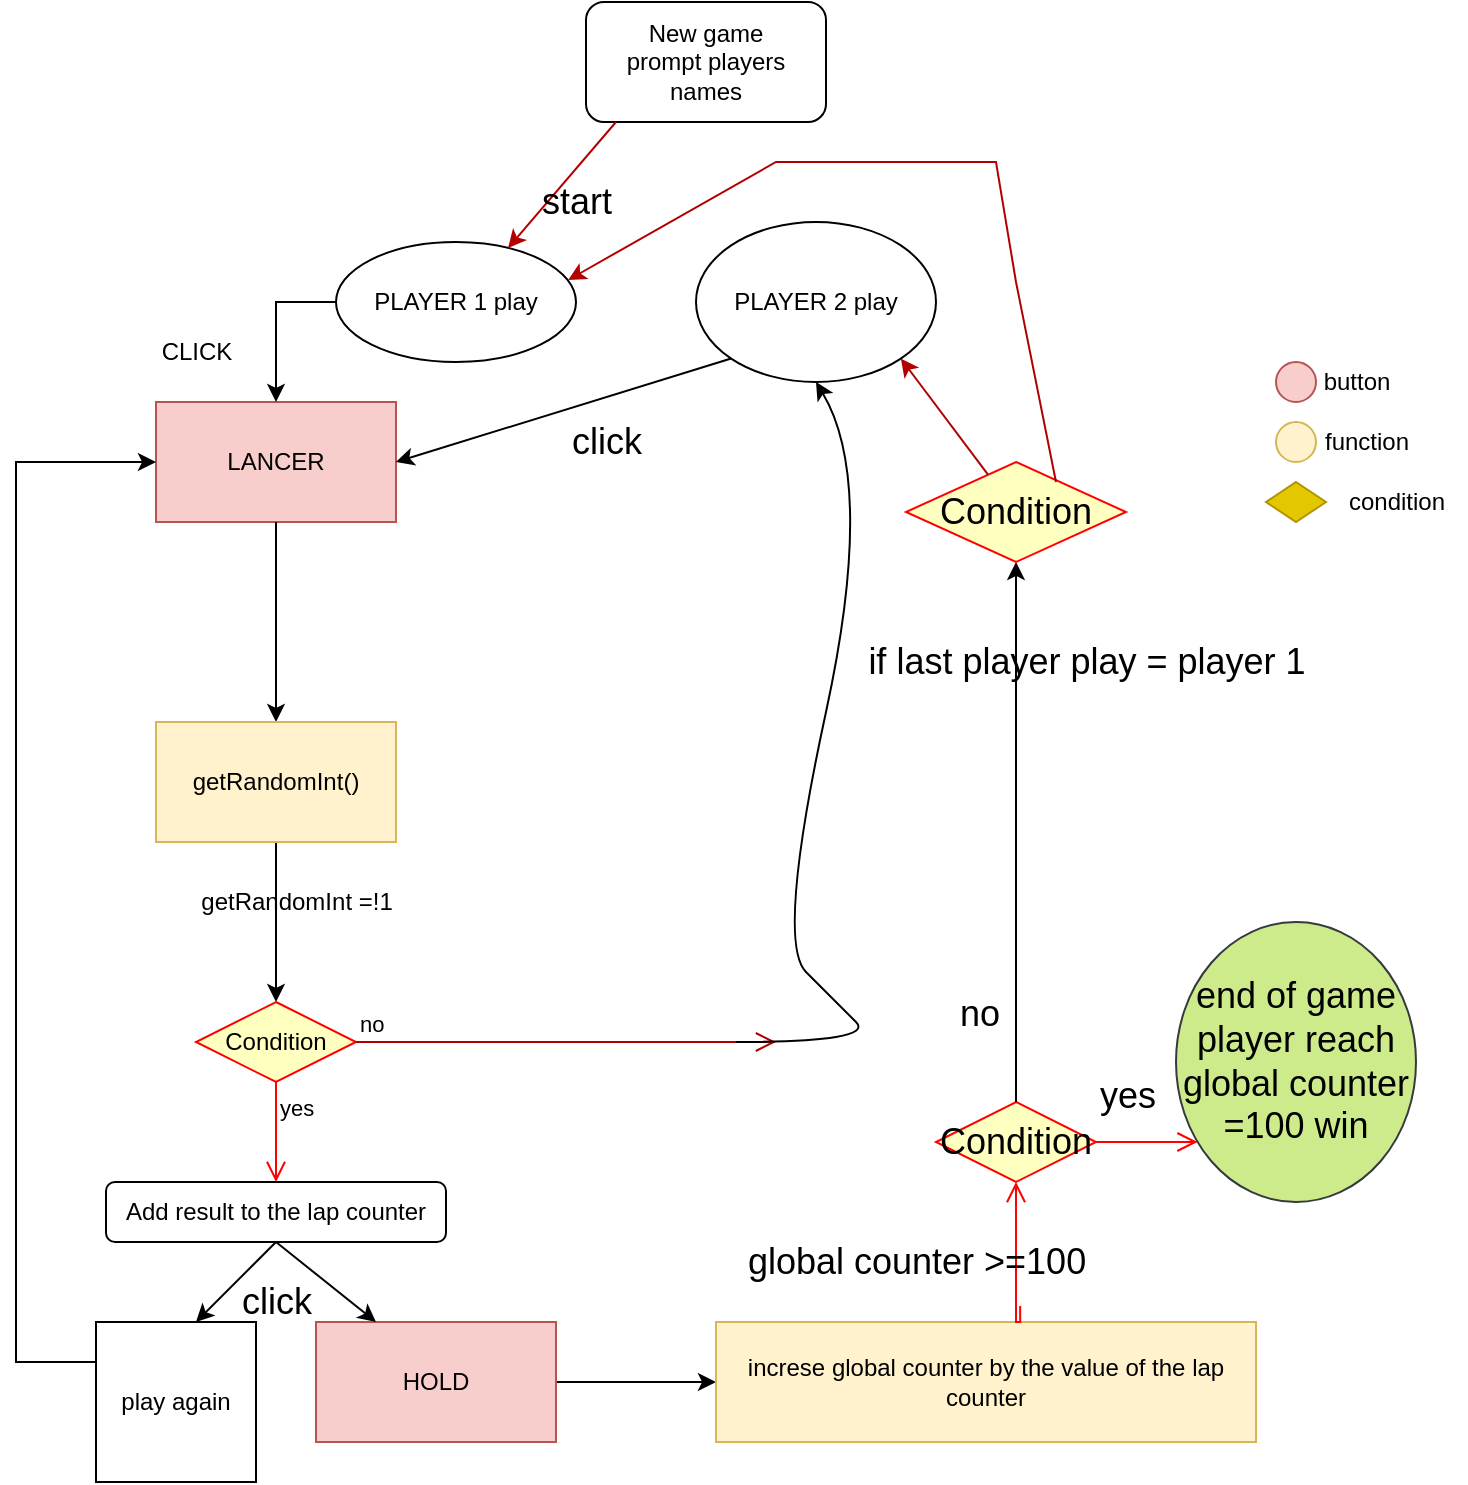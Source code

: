 <mxfile version="20.0.4" type="github"><diagram id="jUOoOkErR--H66sNRQ1K" name="Page-1"><mxGraphModel dx="1050" dy="1808" grid="1" gridSize="10" guides="1" tooltips="1" connect="1" arrows="1" fold="1" page="1" pageScale="1" pageWidth="850" pageHeight="1100" math="0" shadow="0"><root><mxCell id="0"/><mxCell id="1" parent="0"/><mxCell id="iNhch3TdaaN_y4zgCskS-26" value="" style="edgeStyle=orthogonalEdgeStyle;rounded=0;orthogonalLoop=1;jettySize=auto;html=1;" edge="1" parent="1" source="iNhch3TdaaN_y4zgCskS-1" target="iNhch3TdaaN_y4zgCskS-25"><mxGeometry relative="1" as="geometry"/></mxCell><mxCell id="iNhch3TdaaN_y4zgCskS-1" value="HOLD" style="rounded=0;whiteSpace=wrap;html=1;fillColor=#f8cecc;strokeColor=#b85450;" vertex="1" parent="1"><mxGeometry x="170" y="540" width="120" height="60" as="geometry"/></mxCell><mxCell id="iNhch3TdaaN_y4zgCskS-2" value="LANCER" style="rounded=0;whiteSpace=wrap;html=1;fillColor=#f8cecc;strokeColor=#b85450;" vertex="1" parent="1"><mxGeometry x="90" y="80" width="120" height="60" as="geometry"/></mxCell><mxCell id="iNhch3TdaaN_y4zgCskS-3" value="" style="endArrow=classic;html=1;rounded=0;entryX=0.5;entryY=0;entryDx=0;entryDy=0;" edge="1" parent="1" target="iNhch3TdaaN_y4zgCskS-5"><mxGeometry width="50" height="50" relative="1" as="geometry"><mxPoint x="150" y="140" as="sourcePoint"/><mxPoint x="150" y="230" as="targetPoint"/></mxGeometry></mxCell><mxCell id="iNhch3TdaaN_y4zgCskS-4" value="" style="endArrow=classic;html=1;rounded=0;exitX=0;exitY=0.25;exitDx=0;exitDy=0;entryX=0;entryY=0.5;entryDx=0;entryDy=0;" edge="1" parent="1" source="iNhch3TdaaN_y4zgCskS-21" target="iNhch3TdaaN_y4zgCskS-2"><mxGeometry width="50" height="50" relative="1" as="geometry"><mxPoint x="20" y="570" as="sourcePoint"/><mxPoint x="20" y="100" as="targetPoint"/><Array as="points"><mxPoint x="20" y="560"/><mxPoint x="20" y="540"/><mxPoint x="20" y="110"/></Array></mxGeometry></mxCell><mxCell id="iNhch3TdaaN_y4zgCskS-8" value="" style="edgeStyle=orthogonalEdgeStyle;rounded=0;orthogonalLoop=1;jettySize=auto;html=1;" edge="1" parent="1" source="iNhch3TdaaN_y4zgCskS-5"><mxGeometry relative="1" as="geometry"><mxPoint x="150" y="380" as="targetPoint"/></mxGeometry></mxCell><mxCell id="iNhch3TdaaN_y4zgCskS-5" value="getRandomInt()" style="rounded=0;whiteSpace=wrap;html=1;fillColor=#fff2cc;strokeColor=#d6b656;" vertex="1" parent="1"><mxGeometry x="90" y="240" width="120" height="60" as="geometry"/></mxCell><mxCell id="iNhch3TdaaN_y4zgCskS-6" value="CLICK" style="text;html=1;align=center;verticalAlign=middle;resizable=0;points=[];autosize=1;strokeColor=none;fillColor=none;" vertex="1" parent="1"><mxGeometry x="80" y="40" width="60" height="30" as="geometry"/></mxCell><mxCell id="iNhch3TdaaN_y4zgCskS-9" value="Condition" style="rhombus;whiteSpace=wrap;html=1;fillColor=#ffffc0;strokeColor=#ff0000;" vertex="1" parent="1"><mxGeometry x="110" y="380" width="80" height="40" as="geometry"/></mxCell><mxCell id="iNhch3TdaaN_y4zgCskS-10" value="no" style="edgeStyle=orthogonalEdgeStyle;html=1;align=left;verticalAlign=bottom;endArrow=open;endSize=8;strokeColor=#B20000;rounded=0;fillColor=#e51400;" edge="1" source="iNhch3TdaaN_y4zgCskS-9" parent="1"><mxGeometry x="-1" relative="1" as="geometry"><mxPoint x="400" y="400" as="targetPoint"/></mxGeometry></mxCell><mxCell id="iNhch3TdaaN_y4zgCskS-11" value="yes" style="edgeStyle=orthogonalEdgeStyle;html=1;align=left;verticalAlign=top;endArrow=open;endSize=8;strokeColor=#ff0000;rounded=0;entryX=0.5;entryY=0;entryDx=0;entryDy=0;" edge="1" source="iNhch3TdaaN_y4zgCskS-9" parent="1" target="iNhch3TdaaN_y4zgCskS-39"><mxGeometry x="-1" relative="1" as="geometry"><mxPoint x="150" y="430" as="targetPoint"/><Array as="points"/></mxGeometry></mxCell><mxCell id="iNhch3TdaaN_y4zgCskS-14" value="getRandomInt =!1 " style="text;html=1;align=center;verticalAlign=middle;resizable=0;points=[];autosize=1;strokeColor=none;fillColor=none;" vertex="1" parent="1"><mxGeometry x="100" y="315" width="120" height="30" as="geometry"/></mxCell><mxCell id="iNhch3TdaaN_y4zgCskS-17" value="" style="edgeStyle=orthogonalEdgeStyle;rounded=0;orthogonalLoop=1;jettySize=auto;html=1;entryX=0.5;entryY=0;entryDx=0;entryDy=0;" edge="1" parent="1" source="iNhch3TdaaN_y4zgCskS-15" target="iNhch3TdaaN_y4zgCskS-2"><mxGeometry relative="1" as="geometry"><mxPoint x="80" y="30" as="targetPoint"/><Array as="points"><mxPoint x="150" y="30"/></Array></mxGeometry></mxCell><mxCell id="iNhch3TdaaN_y4zgCskS-15" value="PLAYER 1 play" style="ellipse;whiteSpace=wrap;html=1;" vertex="1" parent="1"><mxGeometry x="180" width="120" height="60" as="geometry"/></mxCell><mxCell id="iNhch3TdaaN_y4zgCskS-18" value="" style="curved=1;endArrow=classic;html=1;rounded=0;entryX=0.5;entryY=1;entryDx=0;entryDy=0;" edge="1" parent="1" target="iNhch3TdaaN_y4zgCskS-20"><mxGeometry width="50" height="50" relative="1" as="geometry"><mxPoint x="380" y="400" as="sourcePoint"/><mxPoint x="450" y="350" as="targetPoint"/><Array as="points"><mxPoint x="450" y="400"/><mxPoint x="430" y="380"/><mxPoint x="400" y="350"/><mxPoint x="450" y="120"/></Array></mxGeometry></mxCell><mxCell id="iNhch3TdaaN_y4zgCskS-20" value="PLAYER 2 play" style="ellipse;whiteSpace=wrap;html=1;" vertex="1" parent="1"><mxGeometry x="360" y="-10" width="120" height="80" as="geometry"/></mxCell><mxCell id="iNhch3TdaaN_y4zgCskS-21" value="play again" style="whiteSpace=wrap;html=1;aspect=fixed;" vertex="1" parent="1"><mxGeometry x="60" y="540" width="80" height="80" as="geometry"/></mxCell><mxCell id="iNhch3TdaaN_y4zgCskS-22" value="" style="endArrow=classic;html=1;rounded=0;" edge="1" parent="1"><mxGeometry width="50" height="50" relative="1" as="geometry"><mxPoint x="150" y="500" as="sourcePoint"/><mxPoint x="200" y="540" as="targetPoint"/></mxGeometry></mxCell><mxCell id="iNhch3TdaaN_y4zgCskS-24" value="" style="endArrow=classic;html=1;rounded=0;" edge="1" parent="1"><mxGeometry width="50" height="50" relative="1" as="geometry"><mxPoint x="150" y="500" as="sourcePoint"/><mxPoint x="110" y="540" as="targetPoint"/></mxGeometry></mxCell><mxCell id="iNhch3TdaaN_y4zgCskS-25" value="increse global counter by the value of the lap counter" style="rounded=0;whiteSpace=wrap;html=1;fillColor=#fff2cc;strokeColor=#d6b656;" vertex="1" parent="1"><mxGeometry x="370" y="540" width="270" height="60" as="geometry"/></mxCell><mxCell id="iNhch3TdaaN_y4zgCskS-29" value="" style="ellipse;whiteSpace=wrap;html=1;fillColor=#f8cecc;strokeColor=#b85450;" vertex="1" parent="1"><mxGeometry x="650" y="60" width="20" height="20" as="geometry"/></mxCell><mxCell id="iNhch3TdaaN_y4zgCskS-30" value="button" style="text;html=1;align=center;verticalAlign=middle;resizable=0;points=[];autosize=1;strokeColor=none;fillColor=none;" vertex="1" parent="1"><mxGeometry x="660" y="55" width="60" height="30" as="geometry"/></mxCell><mxCell id="iNhch3TdaaN_y4zgCskS-32" value="" style="ellipse;whiteSpace=wrap;html=1;fillColor=#fff2cc;strokeColor=#d6b656;" vertex="1" parent="1"><mxGeometry x="650" y="90" width="20" height="20" as="geometry"/></mxCell><mxCell id="iNhch3TdaaN_y4zgCskS-39" value="Add result to the lap counter" style="rounded=1;whiteSpace=wrap;html=1;" vertex="1" parent="1"><mxGeometry x="65" y="470" width="170" height="30" as="geometry"/></mxCell><mxCell id="iNhch3TdaaN_y4zgCskS-43" value="&lt;div&gt;New game&lt;/div&gt;&lt;div&gt;prompt players names&lt;br&gt;&lt;/div&gt;" style="rounded=1;whiteSpace=wrap;html=1;" vertex="1" parent="1"><mxGeometry x="305" y="-120" width="120" height="60" as="geometry"/></mxCell><mxCell id="iNhch3TdaaN_y4zgCskS-44" value="" style="endArrow=classic;html=1;rounded=0;entryX=0.717;entryY=0.05;entryDx=0;entryDy=0;entryPerimeter=0;fillColor=#e51400;strokeColor=#B20000;" edge="1" parent="1" target="iNhch3TdaaN_y4zgCskS-15"><mxGeometry width="50" height="50" relative="1" as="geometry"><mxPoint x="320" y="-60" as="sourcePoint"/><mxPoint x="260" y="10" as="targetPoint"/></mxGeometry></mxCell><mxCell id="iNhch3TdaaN_y4zgCskS-45" value="function" style="text;html=1;align=center;verticalAlign=middle;resizable=0;points=[];autosize=1;strokeColor=none;fillColor=none;" vertex="1" parent="1"><mxGeometry x="660" y="85" width="70" height="30" as="geometry"/></mxCell><mxCell id="iNhch3TdaaN_y4zgCskS-46" value="" style="rhombus;whiteSpace=wrap;html=1;rotation=0;fillColor=#e3c800;fontColor=#000000;strokeColor=#B09500;" vertex="1" parent="1"><mxGeometry x="645" y="120" width="30" height="20" as="geometry"/></mxCell><mxCell id="iNhch3TdaaN_y4zgCskS-48" value="condition" style="text;html=1;align=center;verticalAlign=middle;resizable=0;points=[];autosize=1;strokeColor=none;fillColor=none;" vertex="1" parent="1"><mxGeometry x="675" y="115" width="70" height="30" as="geometry"/></mxCell><mxCell id="iNhch3TdaaN_y4zgCskS-57" value="" style="endArrow=classic;html=1;rounded=0;exitX=0;exitY=1;exitDx=0;exitDy=0;entryX=1;entryY=0.5;entryDx=0;entryDy=0;" edge="1" parent="1" source="iNhch3TdaaN_y4zgCskS-20" target="iNhch3TdaaN_y4zgCskS-2"><mxGeometry width="50" height="50" relative="1" as="geometry"><mxPoint x="280" y="270" as="sourcePoint"/><mxPoint x="330" y="220" as="targetPoint"/></mxGeometry></mxCell><mxCell id="iNhch3TdaaN_y4zgCskS-58" value="&lt;font style=&quot;font-size: 18px;&quot;&gt;click&lt;/font&gt;" style="text;html=1;align=center;verticalAlign=middle;resizable=0;points=[];autosize=1;strokeColor=none;fillColor=none;" vertex="1" parent="1"><mxGeometry x="285" y="80" width="60" height="40" as="geometry"/></mxCell><mxCell id="iNhch3TdaaN_y4zgCskS-59" value="click" style="text;html=1;align=center;verticalAlign=middle;resizable=0;points=[];autosize=1;strokeColor=none;fillColor=none;fontSize=18;" vertex="1" parent="1"><mxGeometry x="120" y="510" width="60" height="40" as="geometry"/></mxCell><mxCell id="iNhch3TdaaN_y4zgCskS-61" value="Condition" style="rhombus;whiteSpace=wrap;html=1;fillColor=#ffffc0;strokeColor=#ff0000;fontSize=18;" vertex="1" parent="1"><mxGeometry x="480" y="430" width="80" height="40" as="geometry"/></mxCell><mxCell id="iNhch3TdaaN_y4zgCskS-62" value="no" style="edgeStyle=orthogonalEdgeStyle;html=1;align=left;verticalAlign=bottom;endArrow=open;endSize=8;strokeColor=#ff0000;rounded=0;fontSize=18;" edge="1" source="iNhch3TdaaN_y4zgCskS-61" parent="1" target="iNhch3TdaaN_y4zgCskS-70"><mxGeometry x="-1" y="86" relative="1" as="geometry"><mxPoint x="660" y="440" as="targetPoint"/><Array as="points"><mxPoint x="610" y="450"/><mxPoint x="610" y="440"/></Array><mxPoint x="-70" y="36" as="offset"/></mxGeometry></mxCell><mxCell id="iNhch3TdaaN_y4zgCskS-63" value="yes" style="edgeStyle=orthogonalEdgeStyle;html=1;align=left;verticalAlign=top;endArrow=open;endSize=8;strokeColor=#ff0000;rounded=0;fontSize=18;exitX=0.774;exitY=1.05;exitDx=0;exitDy=0;exitPerimeter=0;" edge="1" source="iNhch3TdaaN_y4zgCskS-66" parent="1"><mxGeometry x="1" y="-72" relative="1" as="geometry"><mxPoint x="520" y="470" as="targetPoint"/><mxPoint x="520" y="540" as="sourcePoint"/><Array as="points"><mxPoint x="522" y="540"/><mxPoint x="520" y="540"/></Array><mxPoint x="-32" y="-60" as="offset"/></mxGeometry></mxCell><mxCell id="iNhch3TdaaN_y4zgCskS-65" value="" style="endArrow=classic;html=1;rounded=0;fontSize=18;entryX=0.5;entryY=1;entryDx=0;entryDy=0;" edge="1" parent="1" target="iNhch3TdaaN_y4zgCskS-74"><mxGeometry width="50" height="50" relative="1" as="geometry"><mxPoint x="520" y="430" as="sourcePoint"/><mxPoint x="520" y="340" as="targetPoint"/></mxGeometry></mxCell><mxCell id="iNhch3TdaaN_y4zgCskS-66" value="global counter &amp;gt;=100" style="text;html=1;align=center;verticalAlign=middle;resizable=0;points=[];autosize=1;strokeColor=none;fillColor=none;fontSize=18;" vertex="1" parent="1"><mxGeometry x="375" y="490" width="190" height="40" as="geometry"/></mxCell><mxCell id="iNhch3TdaaN_y4zgCskS-69" value="start" style="text;html=1;align=center;verticalAlign=middle;resizable=0;points=[];autosize=1;strokeColor=none;fillColor=none;fontSize=18;" vertex="1" parent="1"><mxGeometry x="270" y="-40" width="60" height="40" as="geometry"/></mxCell><mxCell id="iNhch3TdaaN_y4zgCskS-70" value="&lt;div&gt;end of game&lt;/div&gt;&lt;div&gt;player reach global counter =100 win&lt;br&gt;&lt;/div&gt;" style="ellipse;whiteSpace=wrap;html=1;fontSize=18;fillColor=#cdeb8b;strokeColor=#36393d;" vertex="1" parent="1"><mxGeometry x="600" y="340" width="120" height="140" as="geometry"/></mxCell><mxCell id="iNhch3TdaaN_y4zgCskS-72" value="if last player play = player 1" style="text;html=1;align=center;verticalAlign=middle;resizable=0;points=[];autosize=1;strokeColor=none;fillColor=none;fontSize=18;" vertex="1" parent="1"><mxGeometry x="435" y="190" width="240" height="40" as="geometry"/></mxCell><mxCell id="iNhch3TdaaN_y4zgCskS-77" style="edgeStyle=orthogonalEdgeStyle;rounded=0;orthogonalLoop=1;jettySize=auto;html=1;exitX=0.5;exitY=0;exitDx=0;exitDy=0;fontSize=18;" edge="1" parent="1" source="iNhch3TdaaN_y4zgCskS-74"><mxGeometry relative="1" as="geometry"><mxPoint x="520" y="110" as="targetPoint"/></mxGeometry></mxCell><mxCell id="iNhch3TdaaN_y4zgCskS-74" value="Condition" style="rhombus;whiteSpace=wrap;html=1;fillColor=#ffffc0;strokeColor=#ff0000;fontSize=18;" vertex="1" parent="1"><mxGeometry x="465" y="110" width="110" height="50" as="geometry"/></mxCell><mxCell id="iNhch3TdaaN_y4zgCskS-78" value="" style="endArrow=classic;html=1;rounded=0;fontSize=18;entryX=0.967;entryY=0.317;entryDx=0;entryDy=0;entryPerimeter=0;fillColor=#e51400;strokeColor=#B20000;" edge="1" parent="1" target="iNhch3TdaaN_y4zgCskS-15"><mxGeometry width="50" height="50" relative="1" as="geometry"><mxPoint x="540" y="120" as="sourcePoint"/><mxPoint x="290" y="20" as="targetPoint"/><Array as="points"><mxPoint x="520" y="20"/><mxPoint x="510" y="-40"/><mxPoint x="400" y="-40"/></Array></mxGeometry></mxCell><mxCell id="iNhch3TdaaN_y4zgCskS-79" value="" style="endArrow=classic;html=1;rounded=0;fontSize=18;entryX=1;entryY=1;entryDx=0;entryDy=0;fillColor=#e51400;strokeColor=#B20000;" edge="1" parent="1" source="iNhch3TdaaN_y4zgCskS-74" target="iNhch3TdaaN_y4zgCskS-20"><mxGeometry width="50" height="50" relative="1" as="geometry"><mxPoint x="495" y="120" as="sourcePoint"/><mxPoint x="545" y="70" as="targetPoint"/></mxGeometry></mxCell></root></mxGraphModel></diagram></mxfile>